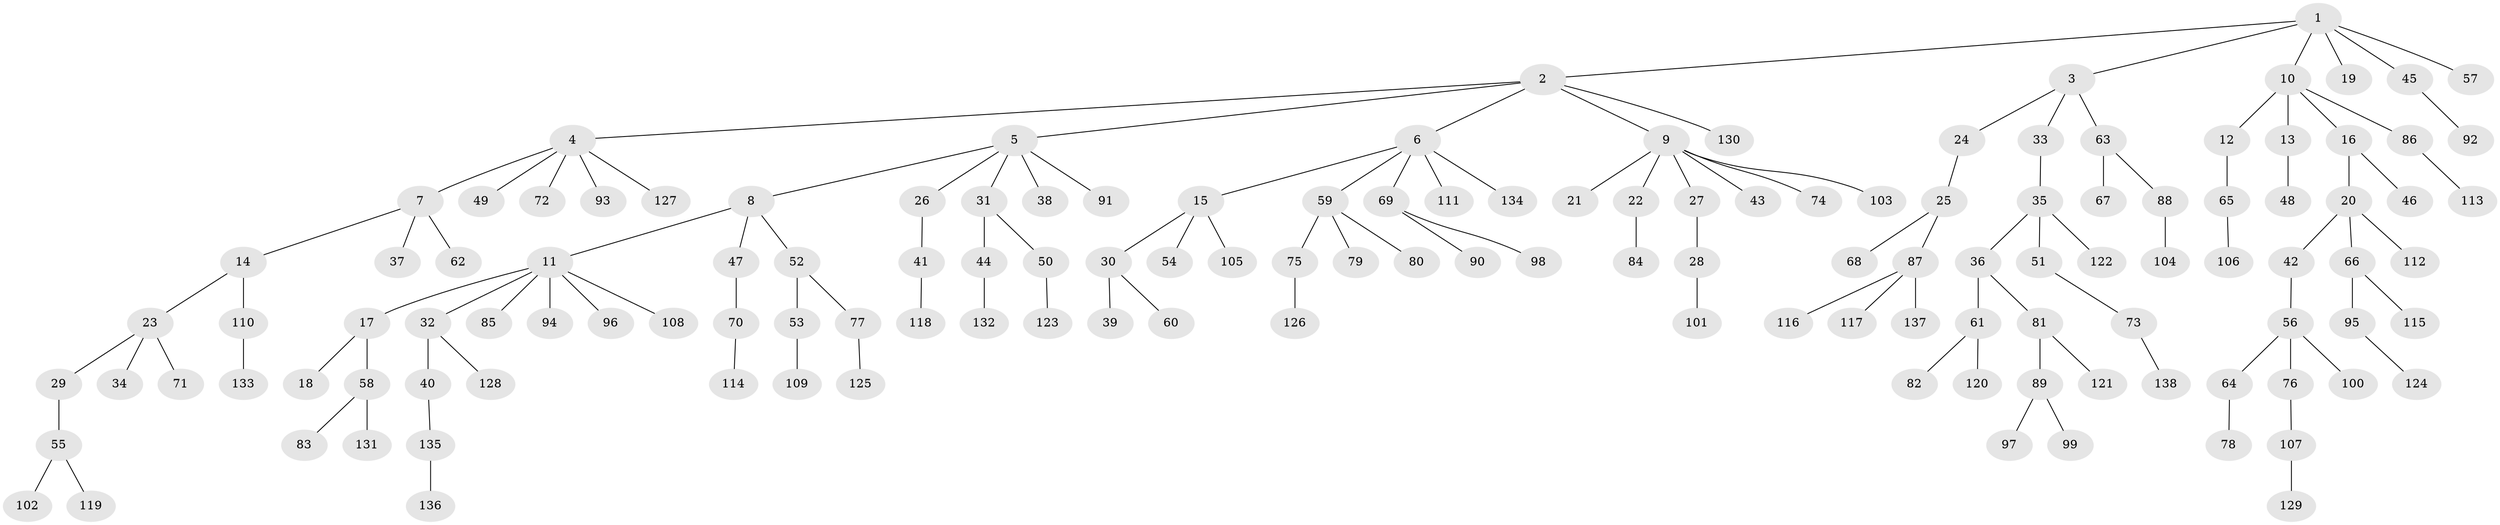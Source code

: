 // coarse degree distribution, {2: 0.14285714285714285, 5: 0.07142857142857142, 1: 0.5476190476190477, 4: 0.047619047619047616, 3: 0.19047619047619047}
// Generated by graph-tools (version 1.1) at 2025/37/03/04/25 23:37:22]
// undirected, 138 vertices, 137 edges
graph export_dot {
  node [color=gray90,style=filled];
  1;
  2;
  3;
  4;
  5;
  6;
  7;
  8;
  9;
  10;
  11;
  12;
  13;
  14;
  15;
  16;
  17;
  18;
  19;
  20;
  21;
  22;
  23;
  24;
  25;
  26;
  27;
  28;
  29;
  30;
  31;
  32;
  33;
  34;
  35;
  36;
  37;
  38;
  39;
  40;
  41;
  42;
  43;
  44;
  45;
  46;
  47;
  48;
  49;
  50;
  51;
  52;
  53;
  54;
  55;
  56;
  57;
  58;
  59;
  60;
  61;
  62;
  63;
  64;
  65;
  66;
  67;
  68;
  69;
  70;
  71;
  72;
  73;
  74;
  75;
  76;
  77;
  78;
  79;
  80;
  81;
  82;
  83;
  84;
  85;
  86;
  87;
  88;
  89;
  90;
  91;
  92;
  93;
  94;
  95;
  96;
  97;
  98;
  99;
  100;
  101;
  102;
  103;
  104;
  105;
  106;
  107;
  108;
  109;
  110;
  111;
  112;
  113;
  114;
  115;
  116;
  117;
  118;
  119;
  120;
  121;
  122;
  123;
  124;
  125;
  126;
  127;
  128;
  129;
  130;
  131;
  132;
  133;
  134;
  135;
  136;
  137;
  138;
  1 -- 2;
  1 -- 3;
  1 -- 10;
  1 -- 19;
  1 -- 45;
  1 -- 57;
  2 -- 4;
  2 -- 5;
  2 -- 6;
  2 -- 9;
  2 -- 130;
  3 -- 24;
  3 -- 33;
  3 -- 63;
  4 -- 7;
  4 -- 49;
  4 -- 72;
  4 -- 93;
  4 -- 127;
  5 -- 8;
  5 -- 26;
  5 -- 31;
  5 -- 38;
  5 -- 91;
  6 -- 15;
  6 -- 59;
  6 -- 69;
  6 -- 111;
  6 -- 134;
  7 -- 14;
  7 -- 37;
  7 -- 62;
  8 -- 11;
  8 -- 47;
  8 -- 52;
  9 -- 21;
  9 -- 22;
  9 -- 27;
  9 -- 43;
  9 -- 74;
  9 -- 103;
  10 -- 12;
  10 -- 13;
  10 -- 16;
  10 -- 86;
  11 -- 17;
  11 -- 32;
  11 -- 85;
  11 -- 94;
  11 -- 96;
  11 -- 108;
  12 -- 65;
  13 -- 48;
  14 -- 23;
  14 -- 110;
  15 -- 30;
  15 -- 54;
  15 -- 105;
  16 -- 20;
  16 -- 46;
  17 -- 18;
  17 -- 58;
  20 -- 42;
  20 -- 66;
  20 -- 112;
  22 -- 84;
  23 -- 29;
  23 -- 34;
  23 -- 71;
  24 -- 25;
  25 -- 68;
  25 -- 87;
  26 -- 41;
  27 -- 28;
  28 -- 101;
  29 -- 55;
  30 -- 39;
  30 -- 60;
  31 -- 44;
  31 -- 50;
  32 -- 40;
  32 -- 128;
  33 -- 35;
  35 -- 36;
  35 -- 51;
  35 -- 122;
  36 -- 61;
  36 -- 81;
  40 -- 135;
  41 -- 118;
  42 -- 56;
  44 -- 132;
  45 -- 92;
  47 -- 70;
  50 -- 123;
  51 -- 73;
  52 -- 53;
  52 -- 77;
  53 -- 109;
  55 -- 102;
  55 -- 119;
  56 -- 64;
  56 -- 76;
  56 -- 100;
  58 -- 83;
  58 -- 131;
  59 -- 75;
  59 -- 79;
  59 -- 80;
  61 -- 82;
  61 -- 120;
  63 -- 67;
  63 -- 88;
  64 -- 78;
  65 -- 106;
  66 -- 95;
  66 -- 115;
  69 -- 90;
  69 -- 98;
  70 -- 114;
  73 -- 138;
  75 -- 126;
  76 -- 107;
  77 -- 125;
  81 -- 89;
  81 -- 121;
  86 -- 113;
  87 -- 116;
  87 -- 117;
  87 -- 137;
  88 -- 104;
  89 -- 97;
  89 -- 99;
  95 -- 124;
  107 -- 129;
  110 -- 133;
  135 -- 136;
}
